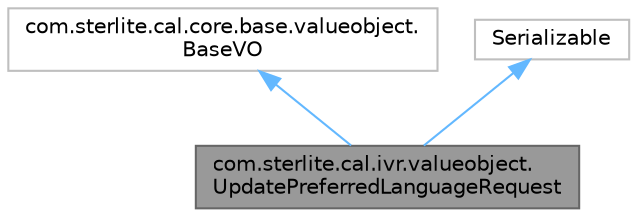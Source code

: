 digraph "com.sterlite.cal.ivr.valueobject.UpdatePreferredLanguageRequest"
{
 // LATEX_PDF_SIZE
  bgcolor="transparent";
  edge [fontname=Helvetica,fontsize=10,labelfontname=Helvetica,labelfontsize=10];
  node [fontname=Helvetica,fontsize=10,shape=box,height=0.2,width=0.4];
  Node1 [id="Node000001",label="com.sterlite.cal.ivr.valueobject.\lUpdatePreferredLanguageRequest",height=0.2,width=0.4,color="gray40", fillcolor="grey60", style="filled", fontcolor="black",tooltip=" "];
  Node2 -> Node1 [id="edge1_Node000001_Node000002",dir="back",color="steelblue1",style="solid",tooltip=" "];
  Node2 [id="Node000002",label="com.sterlite.cal.core.base.valueobject.\lBaseVO",height=0.2,width=0.4,color="grey75", fillcolor="white", style="filled",URL="$classcom_1_1sterlite_1_1cal_1_1core_1_1base_1_1valueobject_1_1_base_v_o.html",tooltip=" "];
  Node3 -> Node1 [id="edge2_Node000001_Node000003",dir="back",color="steelblue1",style="solid",tooltip=" "];
  Node3 [id="Node000003",label="Serializable",height=0.2,width=0.4,color="grey75", fillcolor="white", style="filled",tooltip=" "];
}
